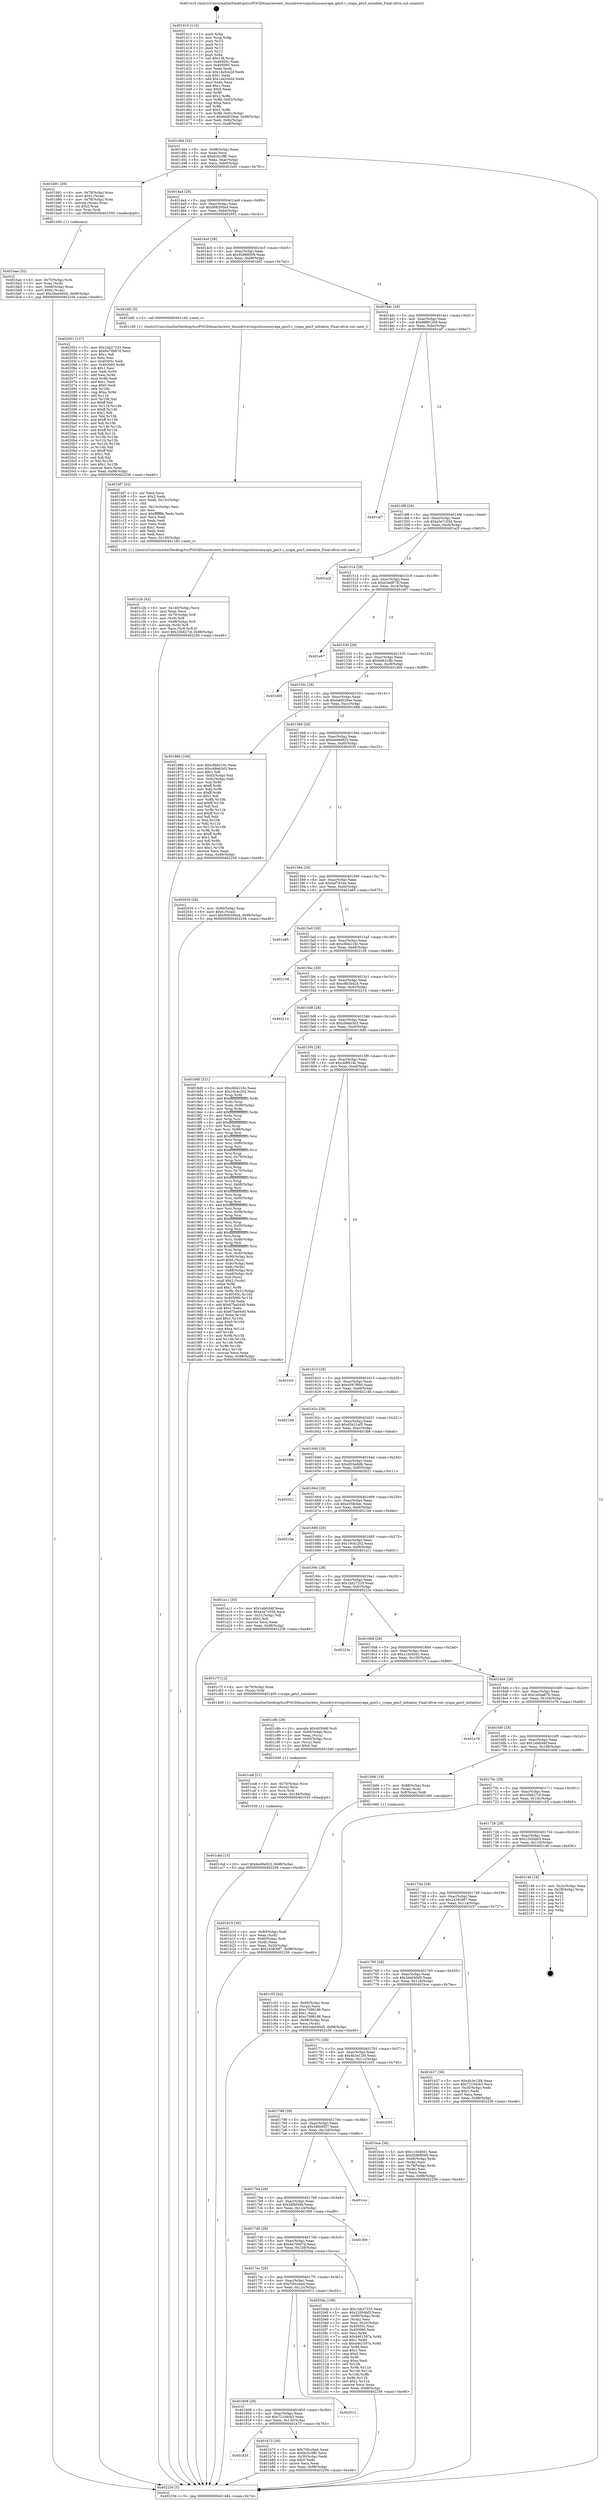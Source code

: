 digraph "0x401410" {
  label = "0x401410 (/mnt/c/Users/mathe/Desktop/tcc/POCII/binaries/extr_linuxdriversinputmousecyapa_gen3.c_cyapa_gen3_initialize_Final-ollvm.out::main(0))"
  labelloc = "t"
  node[shape=record]

  Entry [label="",width=0.3,height=0.3,shape=circle,fillcolor=black,style=filled]
  "0x401484" [label="{
     0x401484 [32]\l
     | [instrs]\l
     &nbsp;&nbsp;0x401484 \<+6\>: mov -0x98(%rbp),%eax\l
     &nbsp;&nbsp;0x40148a \<+2\>: mov %eax,%ecx\l
     &nbsp;&nbsp;0x40148c \<+6\>: sub $0x8c0c3ff0,%ecx\l
     &nbsp;&nbsp;0x401492 \<+6\>: mov %eax,-0xac(%rbp)\l
     &nbsp;&nbsp;0x401498 \<+6\>: mov %ecx,-0xb0(%rbp)\l
     &nbsp;&nbsp;0x40149e \<+6\>: je 0000000000401b91 \<main+0x781\>\l
  }"]
  "0x401b91" [label="{
     0x401b91 [29]\l
     | [instrs]\l
     &nbsp;&nbsp;0x401b91 \<+4\>: mov -0x78(%rbp),%rax\l
     &nbsp;&nbsp;0x401b95 \<+6\>: movl $0x1,(%rax)\l
     &nbsp;&nbsp;0x401b9b \<+4\>: mov -0x78(%rbp),%rax\l
     &nbsp;&nbsp;0x401b9f \<+3\>: movslq (%rax),%rax\l
     &nbsp;&nbsp;0x401ba2 \<+4\>: shl $0x2,%rax\l
     &nbsp;&nbsp;0x401ba6 \<+3\>: mov %rax,%rdi\l
     &nbsp;&nbsp;0x401ba9 \<+5\>: call 0000000000401050 \<malloc@plt\>\l
     | [calls]\l
     &nbsp;&nbsp;0x401050 \{1\} (unknown)\l
  }"]
  "0x4014a4" [label="{
     0x4014a4 [28]\l
     | [instrs]\l
     &nbsp;&nbsp;0x4014a4 \<+5\>: jmp 00000000004014a9 \<main+0x99\>\l
     &nbsp;&nbsp;0x4014a9 \<+6\>: mov -0xac(%rbp),%eax\l
     &nbsp;&nbsp;0x4014af \<+5\>: sub $0x906300a4,%eax\l
     &nbsp;&nbsp;0x4014b4 \<+6\>: mov %eax,-0xb4(%rbp)\l
     &nbsp;&nbsp;0x4014ba \<+6\>: je 0000000000402051 \<main+0xc41\>\l
  }"]
  Exit [label="",width=0.3,height=0.3,shape=circle,fillcolor=black,style=filled,peripheries=2]
  "0x402051" [label="{
     0x402051 [137]\l
     | [instrs]\l
     &nbsp;&nbsp;0x402051 \<+5\>: mov $0x1bb27233,%eax\l
     &nbsp;&nbsp;0x402056 \<+5\>: mov $0x6a70b67d,%ecx\l
     &nbsp;&nbsp;0x40205b \<+2\>: mov $0x1,%dl\l
     &nbsp;&nbsp;0x40205d \<+2\>: xor %esi,%esi\l
     &nbsp;&nbsp;0x40205f \<+7\>: mov 0x40505c,%edi\l
     &nbsp;&nbsp;0x402066 \<+8\>: mov 0x405060,%r8d\l
     &nbsp;&nbsp;0x40206e \<+3\>: sub $0x1,%esi\l
     &nbsp;&nbsp;0x402071 \<+3\>: mov %edi,%r9d\l
     &nbsp;&nbsp;0x402074 \<+3\>: add %esi,%r9d\l
     &nbsp;&nbsp;0x402077 \<+4\>: imul %r9d,%edi\l
     &nbsp;&nbsp;0x40207b \<+3\>: and $0x1,%edi\l
     &nbsp;&nbsp;0x40207e \<+3\>: cmp $0x0,%edi\l
     &nbsp;&nbsp;0x402081 \<+4\>: sete %r10b\l
     &nbsp;&nbsp;0x402085 \<+4\>: cmp $0xa,%r8d\l
     &nbsp;&nbsp;0x402089 \<+4\>: setl %r11b\l
     &nbsp;&nbsp;0x40208d \<+3\>: mov %r10b,%bl\l
     &nbsp;&nbsp;0x402090 \<+3\>: xor $0xff,%bl\l
     &nbsp;&nbsp;0x402093 \<+3\>: mov %r11b,%r14b\l
     &nbsp;&nbsp;0x402096 \<+4\>: xor $0xff,%r14b\l
     &nbsp;&nbsp;0x40209a \<+3\>: xor $0x1,%dl\l
     &nbsp;&nbsp;0x40209d \<+3\>: mov %bl,%r15b\l
     &nbsp;&nbsp;0x4020a0 \<+4\>: and $0xff,%r15b\l
     &nbsp;&nbsp;0x4020a4 \<+3\>: and %dl,%r10b\l
     &nbsp;&nbsp;0x4020a7 \<+3\>: mov %r14b,%r12b\l
     &nbsp;&nbsp;0x4020aa \<+4\>: and $0xff,%r12b\l
     &nbsp;&nbsp;0x4020ae \<+3\>: and %dl,%r11b\l
     &nbsp;&nbsp;0x4020b1 \<+3\>: or %r10b,%r15b\l
     &nbsp;&nbsp;0x4020b4 \<+3\>: or %r11b,%r12b\l
     &nbsp;&nbsp;0x4020b7 \<+3\>: xor %r12b,%r15b\l
     &nbsp;&nbsp;0x4020ba \<+3\>: or %r14b,%bl\l
     &nbsp;&nbsp;0x4020bd \<+3\>: xor $0xff,%bl\l
     &nbsp;&nbsp;0x4020c0 \<+3\>: or $0x1,%dl\l
     &nbsp;&nbsp;0x4020c3 \<+2\>: and %dl,%bl\l
     &nbsp;&nbsp;0x4020c5 \<+3\>: or %bl,%r15b\l
     &nbsp;&nbsp;0x4020c8 \<+4\>: test $0x1,%r15b\l
     &nbsp;&nbsp;0x4020cc \<+3\>: cmovne %ecx,%eax\l
     &nbsp;&nbsp;0x4020cf \<+6\>: mov %eax,-0x98(%rbp)\l
     &nbsp;&nbsp;0x4020d5 \<+5\>: jmp 0000000000402256 \<main+0xe46\>\l
  }"]
  "0x4014c0" [label="{
     0x4014c0 [28]\l
     | [instrs]\l
     &nbsp;&nbsp;0x4014c0 \<+5\>: jmp 00000000004014c5 \<main+0xb5\>\l
     &nbsp;&nbsp;0x4014c5 \<+6\>: mov -0xac(%rbp),%eax\l
     &nbsp;&nbsp;0x4014cb \<+5\>: sub $0x92868009,%eax\l
     &nbsp;&nbsp;0x4014d0 \<+6\>: mov %eax,-0xb8(%rbp)\l
     &nbsp;&nbsp;0x4014d6 \<+6\>: je 0000000000401bf2 \<main+0x7e2\>\l
  }"]
  "0x401cbd" [label="{
     0x401cbd [15]\l
     | [instrs]\l
     &nbsp;&nbsp;0x401cbd \<+10\>: movl $0xbed9e923,-0x98(%rbp)\l
     &nbsp;&nbsp;0x401cc7 \<+5\>: jmp 0000000000402256 \<main+0xe46\>\l
  }"]
  "0x401bf2" [label="{
     0x401bf2 [5]\l
     | [instrs]\l
     &nbsp;&nbsp;0x401bf2 \<+5\>: call 0000000000401160 \<next_i\>\l
     | [calls]\l
     &nbsp;&nbsp;0x401160 \{1\} (/mnt/c/Users/mathe/Desktop/tcc/POCII/binaries/extr_linuxdriversinputmousecyapa_gen3.c_cyapa_gen3_initialize_Final-ollvm.out::next_i)\l
  }"]
  "0x4014dc" [label="{
     0x4014dc [28]\l
     | [instrs]\l
     &nbsp;&nbsp;0x4014dc \<+5\>: jmp 00000000004014e1 \<main+0xd1\>\l
     &nbsp;&nbsp;0x4014e1 \<+6\>: mov -0xac(%rbp),%eax\l
     &nbsp;&nbsp;0x4014e7 \<+5\>: sub $0x96f81358,%eax\l
     &nbsp;&nbsp;0x4014ec \<+6\>: mov %eax,-0xbc(%rbp)\l
     &nbsp;&nbsp;0x4014f2 \<+6\>: je 0000000000401af7 \<main+0x6e7\>\l
  }"]
  "0x401ca8" [label="{
     0x401ca8 [21]\l
     | [instrs]\l
     &nbsp;&nbsp;0x401ca8 \<+4\>: mov -0x70(%rbp),%rcx\l
     &nbsp;&nbsp;0x401cac \<+3\>: mov (%rcx),%rcx\l
     &nbsp;&nbsp;0x401caf \<+3\>: mov %rcx,%rdi\l
     &nbsp;&nbsp;0x401cb2 \<+6\>: mov %eax,-0x144(%rbp)\l
     &nbsp;&nbsp;0x401cb8 \<+5\>: call 0000000000401030 \<free@plt\>\l
     | [calls]\l
     &nbsp;&nbsp;0x401030 \{1\} (unknown)\l
  }"]
  "0x401af7" [label="{
     0x401af7\l
  }", style=dashed]
  "0x4014f8" [label="{
     0x4014f8 [28]\l
     | [instrs]\l
     &nbsp;&nbsp;0x4014f8 \<+5\>: jmp 00000000004014fd \<main+0xed\>\l
     &nbsp;&nbsp;0x4014fd \<+6\>: mov -0xac(%rbp),%eax\l
     &nbsp;&nbsp;0x401503 \<+5\>: sub $0xa3e7c55d,%eax\l
     &nbsp;&nbsp;0x401508 \<+6\>: mov %eax,-0xc0(%rbp)\l
     &nbsp;&nbsp;0x40150e \<+6\>: je 0000000000401a2f \<main+0x61f\>\l
  }"]
  "0x401c8b" [label="{
     0x401c8b [29]\l
     | [instrs]\l
     &nbsp;&nbsp;0x401c8b \<+10\>: movabs $0x4030d6,%rdi\l
     &nbsp;&nbsp;0x401c95 \<+4\>: mov -0x60(%rbp),%rcx\l
     &nbsp;&nbsp;0x401c99 \<+2\>: mov %eax,(%rcx)\l
     &nbsp;&nbsp;0x401c9b \<+4\>: mov -0x60(%rbp),%rcx\l
     &nbsp;&nbsp;0x401c9f \<+2\>: mov (%rcx),%esi\l
     &nbsp;&nbsp;0x401ca1 \<+2\>: mov $0x0,%al\l
     &nbsp;&nbsp;0x401ca3 \<+5\>: call 0000000000401040 \<printf@plt\>\l
     | [calls]\l
     &nbsp;&nbsp;0x401040 \{1\} (unknown)\l
  }"]
  "0x401a2f" [label="{
     0x401a2f\l
  }", style=dashed]
  "0x401514" [label="{
     0x401514 [28]\l
     | [instrs]\l
     &nbsp;&nbsp;0x401514 \<+5\>: jmp 0000000000401519 \<main+0x109\>\l
     &nbsp;&nbsp;0x401519 \<+6\>: mov -0xac(%rbp),%eax\l
     &nbsp;&nbsp;0x40151f \<+5\>: sub $0xb3a6873f,%eax\l
     &nbsp;&nbsp;0x401524 \<+6\>: mov %eax,-0xc4(%rbp)\l
     &nbsp;&nbsp;0x40152a \<+6\>: je 0000000000401e67 \<main+0xa57\>\l
  }"]
  "0x401c2b" [label="{
     0x401c2b [42]\l
     | [instrs]\l
     &nbsp;&nbsp;0x401c2b \<+6\>: mov -0x140(%rbp),%ecx\l
     &nbsp;&nbsp;0x401c31 \<+3\>: imul %eax,%ecx\l
     &nbsp;&nbsp;0x401c34 \<+4\>: mov -0x70(%rbp),%r8\l
     &nbsp;&nbsp;0x401c38 \<+3\>: mov (%r8),%r8\l
     &nbsp;&nbsp;0x401c3b \<+4\>: mov -0x68(%rbp),%r9\l
     &nbsp;&nbsp;0x401c3f \<+3\>: movslq (%r9),%r9\l
     &nbsp;&nbsp;0x401c42 \<+4\>: mov %ecx,(%r8,%r9,4)\l
     &nbsp;&nbsp;0x401c46 \<+10\>: movl $0x20b627cf,-0x98(%rbp)\l
     &nbsp;&nbsp;0x401c50 \<+5\>: jmp 0000000000402256 \<main+0xe46\>\l
  }"]
  "0x401e67" [label="{
     0x401e67\l
  }", style=dashed]
  "0x401530" [label="{
     0x401530 [28]\l
     | [instrs]\l
     &nbsp;&nbsp;0x401530 \<+5\>: jmp 0000000000401535 \<main+0x125\>\l
     &nbsp;&nbsp;0x401535 \<+6\>: mov -0xac(%rbp),%eax\l
     &nbsp;&nbsp;0x40153b \<+5\>: sub $0xbb631ffa,%eax\l
     &nbsp;&nbsp;0x401540 \<+6\>: mov %eax,-0xc8(%rbp)\l
     &nbsp;&nbsp;0x401546 \<+6\>: je 0000000000401d09 \<main+0x8f9\>\l
  }"]
  "0x401bf7" [label="{
     0x401bf7 [52]\l
     | [instrs]\l
     &nbsp;&nbsp;0x401bf7 \<+2\>: xor %ecx,%ecx\l
     &nbsp;&nbsp;0x401bf9 \<+5\>: mov $0x2,%edx\l
     &nbsp;&nbsp;0x401bfe \<+6\>: mov %edx,-0x13c(%rbp)\l
     &nbsp;&nbsp;0x401c04 \<+1\>: cltd\l
     &nbsp;&nbsp;0x401c05 \<+6\>: mov -0x13c(%rbp),%esi\l
     &nbsp;&nbsp;0x401c0b \<+2\>: idiv %esi\l
     &nbsp;&nbsp;0x401c0d \<+6\>: imul $0xfffffffe,%edx,%edx\l
     &nbsp;&nbsp;0x401c13 \<+2\>: mov %ecx,%edi\l
     &nbsp;&nbsp;0x401c15 \<+2\>: sub %edx,%edi\l
     &nbsp;&nbsp;0x401c17 \<+2\>: mov %ecx,%edx\l
     &nbsp;&nbsp;0x401c19 \<+3\>: sub $0x1,%edx\l
     &nbsp;&nbsp;0x401c1c \<+2\>: add %edx,%edi\l
     &nbsp;&nbsp;0x401c1e \<+2\>: sub %edi,%ecx\l
     &nbsp;&nbsp;0x401c20 \<+6\>: mov %ecx,-0x140(%rbp)\l
     &nbsp;&nbsp;0x401c26 \<+5\>: call 0000000000401160 \<next_i\>\l
     | [calls]\l
     &nbsp;&nbsp;0x401160 \{1\} (/mnt/c/Users/mathe/Desktop/tcc/POCII/binaries/extr_linuxdriversinputmousecyapa_gen3.c_cyapa_gen3_initialize_Final-ollvm.out::next_i)\l
  }"]
  "0x401d09" [label="{
     0x401d09\l
  }", style=dashed]
  "0x40154c" [label="{
     0x40154c [28]\l
     | [instrs]\l
     &nbsp;&nbsp;0x40154c \<+5\>: jmp 0000000000401551 \<main+0x141\>\l
     &nbsp;&nbsp;0x401551 \<+6\>: mov -0xac(%rbp),%eax\l
     &nbsp;&nbsp;0x401557 \<+5\>: sub $0xbdd029ae,%eax\l
     &nbsp;&nbsp;0x40155c \<+6\>: mov %eax,-0xcc(%rbp)\l
     &nbsp;&nbsp;0x401562 \<+6\>: je 0000000000401866 \<main+0x456\>\l
  }"]
  "0x401bae" [label="{
     0x401bae [32]\l
     | [instrs]\l
     &nbsp;&nbsp;0x401bae \<+4\>: mov -0x70(%rbp),%rdi\l
     &nbsp;&nbsp;0x401bb2 \<+3\>: mov %rax,(%rdi)\l
     &nbsp;&nbsp;0x401bb5 \<+4\>: mov -0x68(%rbp),%rax\l
     &nbsp;&nbsp;0x401bb9 \<+6\>: movl $0x0,(%rax)\l
     &nbsp;&nbsp;0x401bbf \<+10\>: movl $0x3da040d5,-0x98(%rbp)\l
     &nbsp;&nbsp;0x401bc9 \<+5\>: jmp 0000000000402256 \<main+0xe46\>\l
  }"]
  "0x401866" [label="{
     0x401866 [106]\l
     | [instrs]\l
     &nbsp;&nbsp;0x401866 \<+5\>: mov $0xc6bb216c,%eax\l
     &nbsp;&nbsp;0x40186b \<+5\>: mov $0xcb8eb3d3,%ecx\l
     &nbsp;&nbsp;0x401870 \<+2\>: mov $0x1,%dl\l
     &nbsp;&nbsp;0x401872 \<+7\>: mov -0x92(%rbp),%sil\l
     &nbsp;&nbsp;0x401879 \<+7\>: mov -0x91(%rbp),%dil\l
     &nbsp;&nbsp;0x401880 \<+3\>: mov %sil,%r8b\l
     &nbsp;&nbsp;0x401883 \<+4\>: xor $0xff,%r8b\l
     &nbsp;&nbsp;0x401887 \<+3\>: mov %dil,%r9b\l
     &nbsp;&nbsp;0x40188a \<+4\>: xor $0xff,%r9b\l
     &nbsp;&nbsp;0x40188e \<+3\>: xor $0x1,%dl\l
     &nbsp;&nbsp;0x401891 \<+3\>: mov %r8b,%r10b\l
     &nbsp;&nbsp;0x401894 \<+4\>: and $0xff,%r10b\l
     &nbsp;&nbsp;0x401898 \<+3\>: and %dl,%sil\l
     &nbsp;&nbsp;0x40189b \<+3\>: mov %r9b,%r11b\l
     &nbsp;&nbsp;0x40189e \<+4\>: and $0xff,%r11b\l
     &nbsp;&nbsp;0x4018a2 \<+3\>: and %dl,%dil\l
     &nbsp;&nbsp;0x4018a5 \<+3\>: or %sil,%r10b\l
     &nbsp;&nbsp;0x4018a8 \<+3\>: or %dil,%r11b\l
     &nbsp;&nbsp;0x4018ab \<+3\>: xor %r11b,%r10b\l
     &nbsp;&nbsp;0x4018ae \<+3\>: or %r9b,%r8b\l
     &nbsp;&nbsp;0x4018b1 \<+4\>: xor $0xff,%r8b\l
     &nbsp;&nbsp;0x4018b5 \<+3\>: or $0x1,%dl\l
     &nbsp;&nbsp;0x4018b8 \<+3\>: and %dl,%r8b\l
     &nbsp;&nbsp;0x4018bb \<+3\>: or %r8b,%r10b\l
     &nbsp;&nbsp;0x4018be \<+4\>: test $0x1,%r10b\l
     &nbsp;&nbsp;0x4018c2 \<+3\>: cmovne %ecx,%eax\l
     &nbsp;&nbsp;0x4018c5 \<+6\>: mov %eax,-0x98(%rbp)\l
     &nbsp;&nbsp;0x4018cb \<+5\>: jmp 0000000000402256 \<main+0xe46\>\l
  }"]
  "0x401568" [label="{
     0x401568 [28]\l
     | [instrs]\l
     &nbsp;&nbsp;0x401568 \<+5\>: jmp 000000000040156d \<main+0x15d\>\l
     &nbsp;&nbsp;0x40156d \<+6\>: mov -0xac(%rbp),%eax\l
     &nbsp;&nbsp;0x401573 \<+5\>: sub $0xbed9e923,%eax\l
     &nbsp;&nbsp;0x401578 \<+6\>: mov %eax,-0xd0(%rbp)\l
     &nbsp;&nbsp;0x40157e \<+6\>: je 0000000000402035 \<main+0xc25\>\l
  }"]
  "0x402256" [label="{
     0x402256 [5]\l
     | [instrs]\l
     &nbsp;&nbsp;0x402256 \<+5\>: jmp 0000000000401484 \<main+0x74\>\l
  }"]
  "0x401410" [label="{
     0x401410 [116]\l
     | [instrs]\l
     &nbsp;&nbsp;0x401410 \<+1\>: push %rbp\l
     &nbsp;&nbsp;0x401411 \<+3\>: mov %rsp,%rbp\l
     &nbsp;&nbsp;0x401414 \<+2\>: push %r15\l
     &nbsp;&nbsp;0x401416 \<+2\>: push %r14\l
     &nbsp;&nbsp;0x401418 \<+2\>: push %r13\l
     &nbsp;&nbsp;0x40141a \<+2\>: push %r12\l
     &nbsp;&nbsp;0x40141c \<+1\>: push %rbx\l
     &nbsp;&nbsp;0x40141d \<+7\>: sub $0x138,%rsp\l
     &nbsp;&nbsp;0x401424 \<+7\>: mov 0x40505c,%eax\l
     &nbsp;&nbsp;0x40142b \<+7\>: mov 0x405060,%ecx\l
     &nbsp;&nbsp;0x401432 \<+2\>: mov %eax,%edx\l
     &nbsp;&nbsp;0x401434 \<+6\>: sub $0x1da5ce2d,%edx\l
     &nbsp;&nbsp;0x40143a \<+3\>: sub $0x1,%edx\l
     &nbsp;&nbsp;0x40143d \<+6\>: add $0x1da5ce2d,%edx\l
     &nbsp;&nbsp;0x401443 \<+3\>: imul %edx,%eax\l
     &nbsp;&nbsp;0x401446 \<+3\>: and $0x1,%eax\l
     &nbsp;&nbsp;0x401449 \<+3\>: cmp $0x0,%eax\l
     &nbsp;&nbsp;0x40144c \<+4\>: sete %r8b\l
     &nbsp;&nbsp;0x401450 \<+4\>: and $0x1,%r8b\l
     &nbsp;&nbsp;0x401454 \<+7\>: mov %r8b,-0x92(%rbp)\l
     &nbsp;&nbsp;0x40145b \<+3\>: cmp $0xa,%ecx\l
     &nbsp;&nbsp;0x40145e \<+4\>: setl %r8b\l
     &nbsp;&nbsp;0x401462 \<+4\>: and $0x1,%r8b\l
     &nbsp;&nbsp;0x401466 \<+7\>: mov %r8b,-0x91(%rbp)\l
     &nbsp;&nbsp;0x40146d \<+10\>: movl $0xbdd029ae,-0x98(%rbp)\l
     &nbsp;&nbsp;0x401477 \<+6\>: mov %edi,-0x9c(%rbp)\l
     &nbsp;&nbsp;0x40147d \<+7\>: mov %rsi,-0xa8(%rbp)\l
  }"]
  "0x401824" [label="{
     0x401824\l
  }", style=dashed]
  "0x402035" [label="{
     0x402035 [28]\l
     | [instrs]\l
     &nbsp;&nbsp;0x402035 \<+7\>: mov -0x90(%rbp),%rax\l
     &nbsp;&nbsp;0x40203c \<+6\>: movl $0x0,(%rax)\l
     &nbsp;&nbsp;0x402042 \<+10\>: movl $0x906300a4,-0x98(%rbp)\l
     &nbsp;&nbsp;0x40204c \<+5\>: jmp 0000000000402256 \<main+0xe46\>\l
  }"]
  "0x401584" [label="{
     0x401584 [28]\l
     | [instrs]\l
     &nbsp;&nbsp;0x401584 \<+5\>: jmp 0000000000401589 \<main+0x179\>\l
     &nbsp;&nbsp;0x401589 \<+6\>: mov -0xac(%rbp),%eax\l
     &nbsp;&nbsp;0x40158f \<+5\>: sub $0xbef7834e,%eax\l
     &nbsp;&nbsp;0x401594 \<+6\>: mov %eax,-0xd4(%rbp)\l
     &nbsp;&nbsp;0x40159a \<+6\>: je 0000000000401a85 \<main+0x675\>\l
  }"]
  "0x401b73" [label="{
     0x401b73 [30]\l
     | [instrs]\l
     &nbsp;&nbsp;0x401b73 \<+5\>: mov $0x700ccba4,%eax\l
     &nbsp;&nbsp;0x401b78 \<+5\>: mov $0x8c0c3ff0,%ecx\l
     &nbsp;&nbsp;0x401b7d \<+3\>: mov -0x30(%rbp),%edx\l
     &nbsp;&nbsp;0x401b80 \<+3\>: cmp $0x0,%edx\l
     &nbsp;&nbsp;0x401b83 \<+3\>: cmove %ecx,%eax\l
     &nbsp;&nbsp;0x401b86 \<+6\>: mov %eax,-0x98(%rbp)\l
     &nbsp;&nbsp;0x401b8c \<+5\>: jmp 0000000000402256 \<main+0xe46\>\l
  }"]
  "0x401a85" [label="{
     0x401a85\l
  }", style=dashed]
  "0x4015a0" [label="{
     0x4015a0 [28]\l
     | [instrs]\l
     &nbsp;&nbsp;0x4015a0 \<+5\>: jmp 00000000004015a5 \<main+0x195\>\l
     &nbsp;&nbsp;0x4015a5 \<+6\>: mov -0xac(%rbp),%eax\l
     &nbsp;&nbsp;0x4015ab \<+5\>: sub $0xc6bb216c,%eax\l
     &nbsp;&nbsp;0x4015b0 \<+6\>: mov %eax,-0xd8(%rbp)\l
     &nbsp;&nbsp;0x4015b6 \<+6\>: je 0000000000402158 \<main+0xd48\>\l
  }"]
  "0x401808" [label="{
     0x401808 [28]\l
     | [instrs]\l
     &nbsp;&nbsp;0x401808 \<+5\>: jmp 000000000040180d \<main+0x3fd\>\l
     &nbsp;&nbsp;0x40180d \<+6\>: mov -0xac(%rbp),%eax\l
     &nbsp;&nbsp;0x401813 \<+5\>: sub $0x7210dcb3,%eax\l
     &nbsp;&nbsp;0x401818 \<+6\>: mov %eax,-0x130(%rbp)\l
     &nbsp;&nbsp;0x40181e \<+6\>: je 0000000000401b73 \<main+0x763\>\l
  }"]
  "0x402158" [label="{
     0x402158\l
  }", style=dashed]
  "0x4015bc" [label="{
     0x4015bc [28]\l
     | [instrs]\l
     &nbsp;&nbsp;0x4015bc \<+5\>: jmp 00000000004015c1 \<main+0x1b1\>\l
     &nbsp;&nbsp;0x4015c1 \<+6\>: mov -0xac(%rbp),%eax\l
     &nbsp;&nbsp;0x4015c7 \<+5\>: sub $0xc8b3bd2d,%eax\l
     &nbsp;&nbsp;0x4015cc \<+6\>: mov %eax,-0xdc(%rbp)\l
     &nbsp;&nbsp;0x4015d2 \<+6\>: je 0000000000402214 \<main+0xe04\>\l
  }"]
  "0x402012" [label="{
     0x402012\l
  }", style=dashed]
  "0x402214" [label="{
     0x402214\l
  }", style=dashed]
  "0x4015d8" [label="{
     0x4015d8 [28]\l
     | [instrs]\l
     &nbsp;&nbsp;0x4015d8 \<+5\>: jmp 00000000004015dd \<main+0x1cd\>\l
     &nbsp;&nbsp;0x4015dd \<+6\>: mov -0xac(%rbp),%eax\l
     &nbsp;&nbsp;0x4015e3 \<+5\>: sub $0xcb8eb3d3,%eax\l
     &nbsp;&nbsp;0x4015e8 \<+6\>: mov %eax,-0xe0(%rbp)\l
     &nbsp;&nbsp;0x4015ee \<+6\>: je 00000000004018d0 \<main+0x4c0\>\l
  }"]
  "0x4017ec" [label="{
     0x4017ec [28]\l
     | [instrs]\l
     &nbsp;&nbsp;0x4017ec \<+5\>: jmp 00000000004017f1 \<main+0x3e1\>\l
     &nbsp;&nbsp;0x4017f1 \<+6\>: mov -0xac(%rbp),%eax\l
     &nbsp;&nbsp;0x4017f7 \<+5\>: sub $0x700ccba4,%eax\l
     &nbsp;&nbsp;0x4017fc \<+6\>: mov %eax,-0x12c(%rbp)\l
     &nbsp;&nbsp;0x401802 \<+6\>: je 0000000000402012 \<main+0xc02\>\l
  }"]
  "0x4018d0" [label="{
     0x4018d0 [321]\l
     | [instrs]\l
     &nbsp;&nbsp;0x4018d0 \<+5\>: mov $0xc6bb216c,%eax\l
     &nbsp;&nbsp;0x4018d5 \<+5\>: mov $0x19c4c202,%ecx\l
     &nbsp;&nbsp;0x4018da \<+3\>: mov %rsp,%rdx\l
     &nbsp;&nbsp;0x4018dd \<+4\>: add $0xfffffffffffffff0,%rdx\l
     &nbsp;&nbsp;0x4018e1 \<+3\>: mov %rdx,%rsp\l
     &nbsp;&nbsp;0x4018e4 \<+7\>: mov %rdx,-0x90(%rbp)\l
     &nbsp;&nbsp;0x4018eb \<+3\>: mov %rsp,%rdx\l
     &nbsp;&nbsp;0x4018ee \<+4\>: add $0xfffffffffffffff0,%rdx\l
     &nbsp;&nbsp;0x4018f2 \<+3\>: mov %rdx,%rsp\l
     &nbsp;&nbsp;0x4018f5 \<+3\>: mov %rsp,%rsi\l
     &nbsp;&nbsp;0x4018f8 \<+4\>: add $0xfffffffffffffff0,%rsi\l
     &nbsp;&nbsp;0x4018fc \<+3\>: mov %rsi,%rsp\l
     &nbsp;&nbsp;0x4018ff \<+7\>: mov %rsi,-0x88(%rbp)\l
     &nbsp;&nbsp;0x401906 \<+3\>: mov %rsp,%rsi\l
     &nbsp;&nbsp;0x401909 \<+4\>: add $0xfffffffffffffff0,%rsi\l
     &nbsp;&nbsp;0x40190d \<+3\>: mov %rsi,%rsp\l
     &nbsp;&nbsp;0x401910 \<+4\>: mov %rsi,-0x80(%rbp)\l
     &nbsp;&nbsp;0x401914 \<+3\>: mov %rsp,%rsi\l
     &nbsp;&nbsp;0x401917 \<+4\>: add $0xfffffffffffffff0,%rsi\l
     &nbsp;&nbsp;0x40191b \<+3\>: mov %rsi,%rsp\l
     &nbsp;&nbsp;0x40191e \<+4\>: mov %rsi,-0x78(%rbp)\l
     &nbsp;&nbsp;0x401922 \<+3\>: mov %rsp,%rsi\l
     &nbsp;&nbsp;0x401925 \<+4\>: add $0xfffffffffffffff0,%rsi\l
     &nbsp;&nbsp;0x401929 \<+3\>: mov %rsi,%rsp\l
     &nbsp;&nbsp;0x40192c \<+4\>: mov %rsi,-0x70(%rbp)\l
     &nbsp;&nbsp;0x401930 \<+3\>: mov %rsp,%rsi\l
     &nbsp;&nbsp;0x401933 \<+4\>: add $0xfffffffffffffff0,%rsi\l
     &nbsp;&nbsp;0x401937 \<+3\>: mov %rsi,%rsp\l
     &nbsp;&nbsp;0x40193a \<+4\>: mov %rsi,-0x68(%rbp)\l
     &nbsp;&nbsp;0x40193e \<+3\>: mov %rsp,%rsi\l
     &nbsp;&nbsp;0x401941 \<+4\>: add $0xfffffffffffffff0,%rsi\l
     &nbsp;&nbsp;0x401945 \<+3\>: mov %rsi,%rsp\l
     &nbsp;&nbsp;0x401948 \<+4\>: mov %rsi,-0x60(%rbp)\l
     &nbsp;&nbsp;0x40194c \<+3\>: mov %rsp,%rsi\l
     &nbsp;&nbsp;0x40194f \<+4\>: add $0xfffffffffffffff0,%rsi\l
     &nbsp;&nbsp;0x401953 \<+3\>: mov %rsi,%rsp\l
     &nbsp;&nbsp;0x401956 \<+4\>: mov %rsi,-0x58(%rbp)\l
     &nbsp;&nbsp;0x40195a \<+3\>: mov %rsp,%rsi\l
     &nbsp;&nbsp;0x40195d \<+4\>: add $0xfffffffffffffff0,%rsi\l
     &nbsp;&nbsp;0x401961 \<+3\>: mov %rsi,%rsp\l
     &nbsp;&nbsp;0x401964 \<+4\>: mov %rsi,-0x50(%rbp)\l
     &nbsp;&nbsp;0x401968 \<+3\>: mov %rsp,%rsi\l
     &nbsp;&nbsp;0x40196b \<+4\>: add $0xfffffffffffffff0,%rsi\l
     &nbsp;&nbsp;0x40196f \<+3\>: mov %rsi,%rsp\l
     &nbsp;&nbsp;0x401972 \<+4\>: mov %rsi,-0x48(%rbp)\l
     &nbsp;&nbsp;0x401976 \<+3\>: mov %rsp,%rsi\l
     &nbsp;&nbsp;0x401979 \<+4\>: add $0xfffffffffffffff0,%rsi\l
     &nbsp;&nbsp;0x40197d \<+3\>: mov %rsi,%rsp\l
     &nbsp;&nbsp;0x401980 \<+4\>: mov %rsi,-0x40(%rbp)\l
     &nbsp;&nbsp;0x401984 \<+7\>: mov -0x90(%rbp),%rsi\l
     &nbsp;&nbsp;0x40198b \<+6\>: movl $0x0,(%rsi)\l
     &nbsp;&nbsp;0x401991 \<+6\>: mov -0x9c(%rbp),%edi\l
     &nbsp;&nbsp;0x401997 \<+2\>: mov %edi,(%rdx)\l
     &nbsp;&nbsp;0x401999 \<+7\>: mov -0x88(%rbp),%rsi\l
     &nbsp;&nbsp;0x4019a0 \<+7\>: mov -0xa8(%rbp),%r8\l
     &nbsp;&nbsp;0x4019a7 \<+3\>: mov %r8,(%rsi)\l
     &nbsp;&nbsp;0x4019aa \<+3\>: cmpl $0x2,(%rdx)\l
     &nbsp;&nbsp;0x4019ad \<+4\>: setne %r9b\l
     &nbsp;&nbsp;0x4019b1 \<+4\>: and $0x1,%r9b\l
     &nbsp;&nbsp;0x4019b5 \<+4\>: mov %r9b,-0x31(%rbp)\l
     &nbsp;&nbsp;0x4019b9 \<+8\>: mov 0x40505c,%r10d\l
     &nbsp;&nbsp;0x4019c1 \<+8\>: mov 0x405060,%r11d\l
     &nbsp;&nbsp;0x4019c9 \<+3\>: mov %r10d,%ebx\l
     &nbsp;&nbsp;0x4019cc \<+6\>: add $0x67ba0440,%ebx\l
     &nbsp;&nbsp;0x4019d2 \<+3\>: sub $0x1,%ebx\l
     &nbsp;&nbsp;0x4019d5 \<+6\>: sub $0x67ba0440,%ebx\l
     &nbsp;&nbsp;0x4019db \<+4\>: imul %ebx,%r10d\l
     &nbsp;&nbsp;0x4019df \<+4\>: and $0x1,%r10d\l
     &nbsp;&nbsp;0x4019e3 \<+4\>: cmp $0x0,%r10d\l
     &nbsp;&nbsp;0x4019e7 \<+4\>: sete %r9b\l
     &nbsp;&nbsp;0x4019eb \<+4\>: cmp $0xa,%r11d\l
     &nbsp;&nbsp;0x4019ef \<+4\>: setl %r14b\l
     &nbsp;&nbsp;0x4019f3 \<+3\>: mov %r9b,%r15b\l
     &nbsp;&nbsp;0x4019f6 \<+3\>: and %r14b,%r15b\l
     &nbsp;&nbsp;0x4019f9 \<+3\>: xor %r14b,%r9b\l
     &nbsp;&nbsp;0x4019fc \<+3\>: or %r9b,%r15b\l
     &nbsp;&nbsp;0x4019ff \<+4\>: test $0x1,%r15b\l
     &nbsp;&nbsp;0x401a03 \<+3\>: cmovne %ecx,%eax\l
     &nbsp;&nbsp;0x401a06 \<+6\>: mov %eax,-0x98(%rbp)\l
     &nbsp;&nbsp;0x401a0c \<+5\>: jmp 0000000000402256 \<main+0xe46\>\l
  }"]
  "0x4015f4" [label="{
     0x4015f4 [28]\l
     | [instrs]\l
     &nbsp;&nbsp;0x4015f4 \<+5\>: jmp 00000000004015f9 \<main+0x1e9\>\l
     &nbsp;&nbsp;0x4015f9 \<+6\>: mov -0xac(%rbp),%eax\l
     &nbsp;&nbsp;0x4015ff \<+5\>: sub $0xcb8f618c,%eax\l
     &nbsp;&nbsp;0x401604 \<+6\>: mov %eax,-0xe4(%rbp)\l
     &nbsp;&nbsp;0x40160a \<+6\>: je 0000000000401fc5 \<main+0xbb5\>\l
  }"]
  "0x4020da" [label="{
     0x4020da [108]\l
     | [instrs]\l
     &nbsp;&nbsp;0x4020da \<+5\>: mov $0x1bb27233,%eax\l
     &nbsp;&nbsp;0x4020df \<+5\>: mov $0x22004bf3,%ecx\l
     &nbsp;&nbsp;0x4020e4 \<+7\>: mov -0x90(%rbp),%rdx\l
     &nbsp;&nbsp;0x4020eb \<+2\>: mov (%rdx),%esi\l
     &nbsp;&nbsp;0x4020ed \<+3\>: mov %esi,-0x2c(%rbp)\l
     &nbsp;&nbsp;0x4020f0 \<+7\>: mov 0x40505c,%esi\l
     &nbsp;&nbsp;0x4020f7 \<+7\>: mov 0x405060,%edi\l
     &nbsp;&nbsp;0x4020fe \<+3\>: mov %esi,%r8d\l
     &nbsp;&nbsp;0x402101 \<+7\>: add $0x4461597a,%r8d\l
     &nbsp;&nbsp;0x402108 \<+4\>: sub $0x1,%r8d\l
     &nbsp;&nbsp;0x40210c \<+7\>: sub $0x4461597a,%r8d\l
     &nbsp;&nbsp;0x402113 \<+4\>: imul %r8d,%esi\l
     &nbsp;&nbsp;0x402117 \<+3\>: and $0x1,%esi\l
     &nbsp;&nbsp;0x40211a \<+3\>: cmp $0x0,%esi\l
     &nbsp;&nbsp;0x40211d \<+4\>: sete %r9b\l
     &nbsp;&nbsp;0x402121 \<+3\>: cmp $0xa,%edi\l
     &nbsp;&nbsp;0x402124 \<+4\>: setl %r10b\l
     &nbsp;&nbsp;0x402128 \<+3\>: mov %r9b,%r11b\l
     &nbsp;&nbsp;0x40212b \<+3\>: and %r10b,%r11b\l
     &nbsp;&nbsp;0x40212e \<+3\>: xor %r10b,%r9b\l
     &nbsp;&nbsp;0x402131 \<+3\>: or %r9b,%r11b\l
     &nbsp;&nbsp;0x402134 \<+4\>: test $0x1,%r11b\l
     &nbsp;&nbsp;0x402138 \<+3\>: cmovne %ecx,%eax\l
     &nbsp;&nbsp;0x40213b \<+6\>: mov %eax,-0x98(%rbp)\l
     &nbsp;&nbsp;0x402141 \<+5\>: jmp 0000000000402256 \<main+0xe46\>\l
  }"]
  "0x4017d0" [label="{
     0x4017d0 [28]\l
     | [instrs]\l
     &nbsp;&nbsp;0x4017d0 \<+5\>: jmp 00000000004017d5 \<main+0x3c5\>\l
     &nbsp;&nbsp;0x4017d5 \<+6\>: mov -0xac(%rbp),%eax\l
     &nbsp;&nbsp;0x4017db \<+5\>: sub $0x6a70b67d,%eax\l
     &nbsp;&nbsp;0x4017e0 \<+6\>: mov %eax,-0x128(%rbp)\l
     &nbsp;&nbsp;0x4017e6 \<+6\>: je 00000000004020da \<main+0xcca\>\l
  }"]
  "0x401fc5" [label="{
     0x401fc5\l
  }", style=dashed]
  "0x401610" [label="{
     0x401610 [28]\l
     | [instrs]\l
     &nbsp;&nbsp;0x401610 \<+5\>: jmp 0000000000401615 \<main+0x205\>\l
     &nbsp;&nbsp;0x401615 \<+6\>: mov -0xac(%rbp),%eax\l
     &nbsp;&nbsp;0x40161b \<+5\>: sub $0xd597f900,%eax\l
     &nbsp;&nbsp;0x401620 \<+6\>: mov %eax,-0xe8(%rbp)\l
     &nbsp;&nbsp;0x401626 \<+6\>: je 000000000040219d \<main+0xd8d\>\l
  }"]
  "0x401f09" [label="{
     0x401f09\l
  }", style=dashed]
  "0x40219d" [label="{
     0x40219d\l
  }", style=dashed]
  "0x40162c" [label="{
     0x40162c [28]\l
     | [instrs]\l
     &nbsp;&nbsp;0x40162c \<+5\>: jmp 0000000000401631 \<main+0x221\>\l
     &nbsp;&nbsp;0x401631 \<+6\>: mov -0xac(%rbp),%eax\l
     &nbsp;&nbsp;0x401637 \<+5\>: sub $0xd5e31af5,%eax\l
     &nbsp;&nbsp;0x40163c \<+6\>: mov %eax,-0xec(%rbp)\l
     &nbsp;&nbsp;0x401642 \<+6\>: je 0000000000401fb6 \<main+0xba6\>\l
  }"]
  "0x4017b4" [label="{
     0x4017b4 [28]\l
     | [instrs]\l
     &nbsp;&nbsp;0x4017b4 \<+5\>: jmp 00000000004017b9 \<main+0x3a9\>\l
     &nbsp;&nbsp;0x4017b9 \<+6\>: mov -0xac(%rbp),%eax\l
     &nbsp;&nbsp;0x4017bf \<+5\>: sub $0x5fdbf49a,%eax\l
     &nbsp;&nbsp;0x4017c4 \<+6\>: mov %eax,-0x124(%rbp)\l
     &nbsp;&nbsp;0x4017ca \<+6\>: je 0000000000401f09 \<main+0xaf9\>\l
  }"]
  "0x401fb6" [label="{
     0x401fb6\l
  }", style=dashed]
  "0x401648" [label="{
     0x401648 [28]\l
     | [instrs]\l
     &nbsp;&nbsp;0x401648 \<+5\>: jmp 000000000040164d \<main+0x23d\>\l
     &nbsp;&nbsp;0x40164d \<+6\>: mov -0xac(%rbp),%eax\l
     &nbsp;&nbsp;0x401653 \<+5\>: sub $0xdf1be8db,%eax\l
     &nbsp;&nbsp;0x401658 \<+6\>: mov %eax,-0xf0(%rbp)\l
     &nbsp;&nbsp;0x40165e \<+6\>: je 0000000000402021 \<main+0xc11\>\l
  }"]
  "0x401ccc" [label="{
     0x401ccc\l
  }", style=dashed]
  "0x402021" [label="{
     0x402021\l
  }", style=dashed]
  "0x401664" [label="{
     0x401664 [28]\l
     | [instrs]\l
     &nbsp;&nbsp;0x401664 \<+5\>: jmp 0000000000401669 \<main+0x259\>\l
     &nbsp;&nbsp;0x401669 \<+6\>: mov -0xac(%rbp),%eax\l
     &nbsp;&nbsp;0x40166f \<+5\>: sub $0xe558cbec,%eax\l
     &nbsp;&nbsp;0x401674 \<+6\>: mov %eax,-0xf4(%rbp)\l
     &nbsp;&nbsp;0x40167a \<+6\>: je 00000000004021be \<main+0xdae\>\l
  }"]
  "0x401798" [label="{
     0x401798 [28]\l
     | [instrs]\l
     &nbsp;&nbsp;0x401798 \<+5\>: jmp 000000000040179d \<main+0x38d\>\l
     &nbsp;&nbsp;0x40179d \<+6\>: mov -0xac(%rbp),%eax\l
     &nbsp;&nbsp;0x4017a3 \<+5\>: sub $0x586b0f37,%eax\l
     &nbsp;&nbsp;0x4017a8 \<+6\>: mov %eax,-0x120(%rbp)\l
     &nbsp;&nbsp;0x4017ae \<+6\>: je 0000000000401ccc \<main+0x8bc\>\l
  }"]
  "0x4021be" [label="{
     0x4021be\l
  }", style=dashed]
  "0x401680" [label="{
     0x401680 [28]\l
     | [instrs]\l
     &nbsp;&nbsp;0x401680 \<+5\>: jmp 0000000000401685 \<main+0x275\>\l
     &nbsp;&nbsp;0x401685 \<+6\>: mov -0xac(%rbp),%eax\l
     &nbsp;&nbsp;0x40168b \<+5\>: sub $0x19c4c202,%eax\l
     &nbsp;&nbsp;0x401690 \<+6\>: mov %eax,-0xf8(%rbp)\l
     &nbsp;&nbsp;0x401696 \<+6\>: je 0000000000401a11 \<main+0x601\>\l
  }"]
  "0x401b55" [label="{
     0x401b55\l
  }", style=dashed]
  "0x401a11" [label="{
     0x401a11 [30]\l
     | [instrs]\l
     &nbsp;&nbsp;0x401a11 \<+5\>: mov $0x1ebfc94f,%eax\l
     &nbsp;&nbsp;0x401a16 \<+5\>: mov $0xa3e7c55d,%ecx\l
     &nbsp;&nbsp;0x401a1b \<+3\>: mov -0x31(%rbp),%dl\l
     &nbsp;&nbsp;0x401a1e \<+3\>: test $0x1,%dl\l
     &nbsp;&nbsp;0x401a21 \<+3\>: cmovne %ecx,%eax\l
     &nbsp;&nbsp;0x401a24 \<+6\>: mov %eax,-0x98(%rbp)\l
     &nbsp;&nbsp;0x401a2a \<+5\>: jmp 0000000000402256 \<main+0xe46\>\l
  }"]
  "0x40169c" [label="{
     0x40169c [28]\l
     | [instrs]\l
     &nbsp;&nbsp;0x40169c \<+5\>: jmp 00000000004016a1 \<main+0x291\>\l
     &nbsp;&nbsp;0x4016a1 \<+6\>: mov -0xac(%rbp),%eax\l
     &nbsp;&nbsp;0x4016a7 \<+5\>: sub $0x1bb27233,%eax\l
     &nbsp;&nbsp;0x4016ac \<+6\>: mov %eax,-0xfc(%rbp)\l
     &nbsp;&nbsp;0x4016b2 \<+6\>: je 000000000040223e \<main+0xe2e\>\l
  }"]
  "0x40177c" [label="{
     0x40177c [28]\l
     | [instrs]\l
     &nbsp;&nbsp;0x40177c \<+5\>: jmp 0000000000401781 \<main+0x371\>\l
     &nbsp;&nbsp;0x401781 \<+6\>: mov -0xac(%rbp),%eax\l
     &nbsp;&nbsp;0x401787 \<+5\>: sub $0x4b3e12f4,%eax\l
     &nbsp;&nbsp;0x40178c \<+6\>: mov %eax,-0x11c(%rbp)\l
     &nbsp;&nbsp;0x401792 \<+6\>: je 0000000000401b55 \<main+0x745\>\l
  }"]
  "0x40223e" [label="{
     0x40223e\l
  }", style=dashed]
  "0x4016b8" [label="{
     0x4016b8 [28]\l
     | [instrs]\l
     &nbsp;&nbsp;0x4016b8 \<+5\>: jmp 00000000004016bd \<main+0x2ad\>\l
     &nbsp;&nbsp;0x4016bd \<+6\>: mov -0xac(%rbp),%eax\l
     &nbsp;&nbsp;0x4016c3 \<+5\>: sub $0x1c3d40d1,%eax\l
     &nbsp;&nbsp;0x4016c8 \<+6\>: mov %eax,-0x100(%rbp)\l
     &nbsp;&nbsp;0x4016ce \<+6\>: je 0000000000401c7f \<main+0x86f\>\l
  }"]
  "0x401bce" [label="{
     0x401bce [36]\l
     | [instrs]\l
     &nbsp;&nbsp;0x401bce \<+5\>: mov $0x1c3d40d1,%eax\l
     &nbsp;&nbsp;0x401bd3 \<+5\>: mov $0x92868009,%ecx\l
     &nbsp;&nbsp;0x401bd8 \<+4\>: mov -0x68(%rbp),%rdx\l
     &nbsp;&nbsp;0x401bdc \<+2\>: mov (%rdx),%esi\l
     &nbsp;&nbsp;0x401bde \<+4\>: mov -0x78(%rbp),%rdx\l
     &nbsp;&nbsp;0x401be2 \<+2\>: cmp (%rdx),%esi\l
     &nbsp;&nbsp;0x401be4 \<+3\>: cmovl %ecx,%eax\l
     &nbsp;&nbsp;0x401be7 \<+6\>: mov %eax,-0x98(%rbp)\l
     &nbsp;&nbsp;0x401bed \<+5\>: jmp 0000000000402256 \<main+0xe46\>\l
  }"]
  "0x401c7f" [label="{
     0x401c7f [12]\l
     | [instrs]\l
     &nbsp;&nbsp;0x401c7f \<+4\>: mov -0x70(%rbp),%rax\l
     &nbsp;&nbsp;0x401c83 \<+3\>: mov (%rax),%rdi\l
     &nbsp;&nbsp;0x401c86 \<+5\>: call 0000000000401400 \<cyapa_gen3_initialize\>\l
     | [calls]\l
     &nbsp;&nbsp;0x401400 \{1\} (/mnt/c/Users/mathe/Desktop/tcc/POCII/binaries/extr_linuxdriversinputmousecyapa_gen3.c_cyapa_gen3_initialize_Final-ollvm.out::cyapa_gen3_initialize)\l
  }"]
  "0x4016d4" [label="{
     0x4016d4 [28]\l
     | [instrs]\l
     &nbsp;&nbsp;0x4016d4 \<+5\>: jmp 00000000004016d9 \<main+0x2c9\>\l
     &nbsp;&nbsp;0x4016d9 \<+6\>: mov -0xac(%rbp),%eax\l
     &nbsp;&nbsp;0x4016df \<+5\>: sub $0x1e0aa87b,%eax\l
     &nbsp;&nbsp;0x4016e4 \<+6\>: mov %eax,-0x104(%rbp)\l
     &nbsp;&nbsp;0x4016ea \<+6\>: je 0000000000401e76 \<main+0xa66\>\l
  }"]
  "0x401760" [label="{
     0x401760 [28]\l
     | [instrs]\l
     &nbsp;&nbsp;0x401760 \<+5\>: jmp 0000000000401765 \<main+0x355\>\l
     &nbsp;&nbsp;0x401765 \<+6\>: mov -0xac(%rbp),%eax\l
     &nbsp;&nbsp;0x40176b \<+5\>: sub $0x3da040d5,%eax\l
     &nbsp;&nbsp;0x401770 \<+6\>: mov %eax,-0x118(%rbp)\l
     &nbsp;&nbsp;0x401776 \<+6\>: je 0000000000401bce \<main+0x7be\>\l
  }"]
  "0x401e76" [label="{
     0x401e76\l
  }", style=dashed]
  "0x4016f0" [label="{
     0x4016f0 [28]\l
     | [instrs]\l
     &nbsp;&nbsp;0x4016f0 \<+5\>: jmp 00000000004016f5 \<main+0x2e5\>\l
     &nbsp;&nbsp;0x4016f5 \<+6\>: mov -0xac(%rbp),%eax\l
     &nbsp;&nbsp;0x4016fb \<+5\>: sub $0x1ebfc94f,%eax\l
     &nbsp;&nbsp;0x401700 \<+6\>: mov %eax,-0x108(%rbp)\l
     &nbsp;&nbsp;0x401706 \<+6\>: je 0000000000401b06 \<main+0x6f6\>\l
  }"]
  "0x401b37" [label="{
     0x401b37 [30]\l
     | [instrs]\l
     &nbsp;&nbsp;0x401b37 \<+5\>: mov $0x4b3e12f4,%eax\l
     &nbsp;&nbsp;0x401b3c \<+5\>: mov $0x7210dcb3,%ecx\l
     &nbsp;&nbsp;0x401b41 \<+3\>: mov -0x30(%rbp),%edx\l
     &nbsp;&nbsp;0x401b44 \<+3\>: cmp $0x1,%edx\l
     &nbsp;&nbsp;0x401b47 \<+3\>: cmovl %ecx,%eax\l
     &nbsp;&nbsp;0x401b4a \<+6\>: mov %eax,-0x98(%rbp)\l
     &nbsp;&nbsp;0x401b50 \<+5\>: jmp 0000000000402256 \<main+0xe46\>\l
  }"]
  "0x401b06" [label="{
     0x401b06 [19]\l
     | [instrs]\l
     &nbsp;&nbsp;0x401b06 \<+7\>: mov -0x88(%rbp),%rax\l
     &nbsp;&nbsp;0x401b0d \<+3\>: mov (%rax),%rax\l
     &nbsp;&nbsp;0x401b10 \<+4\>: mov 0x8(%rax),%rdi\l
     &nbsp;&nbsp;0x401b14 \<+5\>: call 0000000000401060 \<atoi@plt\>\l
     | [calls]\l
     &nbsp;&nbsp;0x401060 \{1\} (unknown)\l
  }"]
  "0x40170c" [label="{
     0x40170c [28]\l
     | [instrs]\l
     &nbsp;&nbsp;0x40170c \<+5\>: jmp 0000000000401711 \<main+0x301\>\l
     &nbsp;&nbsp;0x401711 \<+6\>: mov -0xac(%rbp),%eax\l
     &nbsp;&nbsp;0x401717 \<+5\>: sub $0x20b627cf,%eax\l
     &nbsp;&nbsp;0x40171c \<+6\>: mov %eax,-0x10c(%rbp)\l
     &nbsp;&nbsp;0x401722 \<+6\>: je 0000000000401c55 \<main+0x845\>\l
  }"]
  "0x401b19" [label="{
     0x401b19 [30]\l
     | [instrs]\l
     &nbsp;&nbsp;0x401b19 \<+4\>: mov -0x80(%rbp),%rdi\l
     &nbsp;&nbsp;0x401b1d \<+2\>: mov %eax,(%rdi)\l
     &nbsp;&nbsp;0x401b1f \<+4\>: mov -0x80(%rbp),%rdi\l
     &nbsp;&nbsp;0x401b23 \<+2\>: mov (%rdi),%eax\l
     &nbsp;&nbsp;0x401b25 \<+3\>: mov %eax,-0x30(%rbp)\l
     &nbsp;&nbsp;0x401b28 \<+10\>: movl $0x243839f7,-0x98(%rbp)\l
     &nbsp;&nbsp;0x401b32 \<+5\>: jmp 0000000000402256 \<main+0xe46\>\l
  }"]
  "0x401744" [label="{
     0x401744 [28]\l
     | [instrs]\l
     &nbsp;&nbsp;0x401744 \<+5\>: jmp 0000000000401749 \<main+0x339\>\l
     &nbsp;&nbsp;0x401749 \<+6\>: mov -0xac(%rbp),%eax\l
     &nbsp;&nbsp;0x40174f \<+5\>: sub $0x243839f7,%eax\l
     &nbsp;&nbsp;0x401754 \<+6\>: mov %eax,-0x114(%rbp)\l
     &nbsp;&nbsp;0x40175a \<+6\>: je 0000000000401b37 \<main+0x727\>\l
  }"]
  "0x401c55" [label="{
     0x401c55 [42]\l
     | [instrs]\l
     &nbsp;&nbsp;0x401c55 \<+4\>: mov -0x68(%rbp),%rax\l
     &nbsp;&nbsp;0x401c59 \<+2\>: mov (%rax),%ecx\l
     &nbsp;&nbsp;0x401c5b \<+6\>: sub $0xc7099186,%ecx\l
     &nbsp;&nbsp;0x401c61 \<+3\>: add $0x1,%ecx\l
     &nbsp;&nbsp;0x401c64 \<+6\>: add $0xc7099186,%ecx\l
     &nbsp;&nbsp;0x401c6a \<+4\>: mov -0x68(%rbp),%rax\l
     &nbsp;&nbsp;0x401c6e \<+2\>: mov %ecx,(%rax)\l
     &nbsp;&nbsp;0x401c70 \<+10\>: movl $0x3da040d5,-0x98(%rbp)\l
     &nbsp;&nbsp;0x401c7a \<+5\>: jmp 0000000000402256 \<main+0xe46\>\l
  }"]
  "0x401728" [label="{
     0x401728 [28]\l
     | [instrs]\l
     &nbsp;&nbsp;0x401728 \<+5\>: jmp 000000000040172d \<main+0x31d\>\l
     &nbsp;&nbsp;0x40172d \<+6\>: mov -0xac(%rbp),%eax\l
     &nbsp;&nbsp;0x401733 \<+5\>: sub $0x22004bf3,%eax\l
     &nbsp;&nbsp;0x401738 \<+6\>: mov %eax,-0x110(%rbp)\l
     &nbsp;&nbsp;0x40173e \<+6\>: je 0000000000402146 \<main+0xd36\>\l
  }"]
  "0x402146" [label="{
     0x402146 [18]\l
     | [instrs]\l
     &nbsp;&nbsp;0x402146 \<+3\>: mov -0x2c(%rbp),%eax\l
     &nbsp;&nbsp;0x402149 \<+4\>: lea -0x28(%rbp),%rsp\l
     &nbsp;&nbsp;0x40214d \<+1\>: pop %rbx\l
     &nbsp;&nbsp;0x40214e \<+2\>: pop %r12\l
     &nbsp;&nbsp;0x402150 \<+2\>: pop %r13\l
     &nbsp;&nbsp;0x402152 \<+2\>: pop %r14\l
     &nbsp;&nbsp;0x402154 \<+2\>: pop %r15\l
     &nbsp;&nbsp;0x402156 \<+1\>: pop %rbp\l
     &nbsp;&nbsp;0x402157 \<+1\>: ret\l
  }"]
  Entry -> "0x401410" [label=" 1"]
  "0x401484" -> "0x401b91" [label=" 1"]
  "0x401484" -> "0x4014a4" [label=" 15"]
  "0x402146" -> Exit [label=" 1"]
  "0x4014a4" -> "0x402051" [label=" 1"]
  "0x4014a4" -> "0x4014c0" [label=" 14"]
  "0x4020da" -> "0x402256" [label=" 1"]
  "0x4014c0" -> "0x401bf2" [label=" 1"]
  "0x4014c0" -> "0x4014dc" [label=" 13"]
  "0x402051" -> "0x402256" [label=" 1"]
  "0x4014dc" -> "0x401af7" [label=" 0"]
  "0x4014dc" -> "0x4014f8" [label=" 13"]
  "0x402035" -> "0x402256" [label=" 1"]
  "0x4014f8" -> "0x401a2f" [label=" 0"]
  "0x4014f8" -> "0x401514" [label=" 13"]
  "0x401cbd" -> "0x402256" [label=" 1"]
  "0x401514" -> "0x401e67" [label=" 0"]
  "0x401514" -> "0x401530" [label=" 13"]
  "0x401ca8" -> "0x401cbd" [label=" 1"]
  "0x401530" -> "0x401d09" [label=" 0"]
  "0x401530" -> "0x40154c" [label=" 13"]
  "0x401c8b" -> "0x401ca8" [label=" 1"]
  "0x40154c" -> "0x401866" [label=" 1"]
  "0x40154c" -> "0x401568" [label=" 12"]
  "0x401866" -> "0x402256" [label=" 1"]
  "0x401410" -> "0x401484" [label=" 1"]
  "0x402256" -> "0x401484" [label=" 15"]
  "0x401c7f" -> "0x401c8b" [label=" 1"]
  "0x401568" -> "0x402035" [label=" 1"]
  "0x401568" -> "0x401584" [label=" 11"]
  "0x401c55" -> "0x402256" [label=" 1"]
  "0x401584" -> "0x401a85" [label=" 0"]
  "0x401584" -> "0x4015a0" [label=" 11"]
  "0x401c2b" -> "0x402256" [label=" 1"]
  "0x4015a0" -> "0x402158" [label=" 0"]
  "0x4015a0" -> "0x4015bc" [label=" 11"]
  "0x401bf2" -> "0x401bf7" [label=" 1"]
  "0x4015bc" -> "0x402214" [label=" 0"]
  "0x4015bc" -> "0x4015d8" [label=" 11"]
  "0x401bce" -> "0x402256" [label=" 2"]
  "0x4015d8" -> "0x4018d0" [label=" 1"]
  "0x4015d8" -> "0x4015f4" [label=" 10"]
  "0x401b91" -> "0x401bae" [label=" 1"]
  "0x4018d0" -> "0x402256" [label=" 1"]
  "0x401b73" -> "0x402256" [label=" 1"]
  "0x4015f4" -> "0x401fc5" [label=" 0"]
  "0x4015f4" -> "0x401610" [label=" 10"]
  "0x401808" -> "0x401b73" [label=" 1"]
  "0x401610" -> "0x40219d" [label=" 0"]
  "0x401610" -> "0x40162c" [label=" 10"]
  "0x401bf7" -> "0x401c2b" [label=" 1"]
  "0x40162c" -> "0x401fb6" [label=" 0"]
  "0x40162c" -> "0x401648" [label=" 10"]
  "0x4017ec" -> "0x402012" [label=" 0"]
  "0x401648" -> "0x402021" [label=" 0"]
  "0x401648" -> "0x401664" [label=" 10"]
  "0x401bae" -> "0x402256" [label=" 1"]
  "0x401664" -> "0x4021be" [label=" 0"]
  "0x401664" -> "0x401680" [label=" 10"]
  "0x4017d0" -> "0x4020da" [label=" 1"]
  "0x401680" -> "0x401a11" [label=" 1"]
  "0x401680" -> "0x40169c" [label=" 9"]
  "0x401a11" -> "0x402256" [label=" 1"]
  "0x401808" -> "0x401824" [label=" 0"]
  "0x40169c" -> "0x40223e" [label=" 0"]
  "0x40169c" -> "0x4016b8" [label=" 9"]
  "0x4017b4" -> "0x401f09" [label=" 0"]
  "0x4016b8" -> "0x401c7f" [label=" 1"]
  "0x4016b8" -> "0x4016d4" [label=" 8"]
  "0x4017ec" -> "0x401808" [label=" 1"]
  "0x4016d4" -> "0x401e76" [label=" 0"]
  "0x4016d4" -> "0x4016f0" [label=" 8"]
  "0x401798" -> "0x401ccc" [label=" 0"]
  "0x4016f0" -> "0x401b06" [label=" 1"]
  "0x4016f0" -> "0x40170c" [label=" 7"]
  "0x401b06" -> "0x401b19" [label=" 1"]
  "0x401b19" -> "0x402256" [label=" 1"]
  "0x4017d0" -> "0x4017ec" [label=" 1"]
  "0x40170c" -> "0x401c55" [label=" 1"]
  "0x40170c" -> "0x401728" [label=" 6"]
  "0x40177c" -> "0x401b55" [label=" 0"]
  "0x401728" -> "0x402146" [label=" 1"]
  "0x401728" -> "0x401744" [label=" 5"]
  "0x40177c" -> "0x401798" [label=" 2"]
  "0x401744" -> "0x401b37" [label=" 1"]
  "0x401744" -> "0x401760" [label=" 4"]
  "0x401b37" -> "0x402256" [label=" 1"]
  "0x401798" -> "0x4017b4" [label=" 2"]
  "0x401760" -> "0x401bce" [label=" 2"]
  "0x401760" -> "0x40177c" [label=" 2"]
  "0x4017b4" -> "0x4017d0" [label=" 2"]
}
